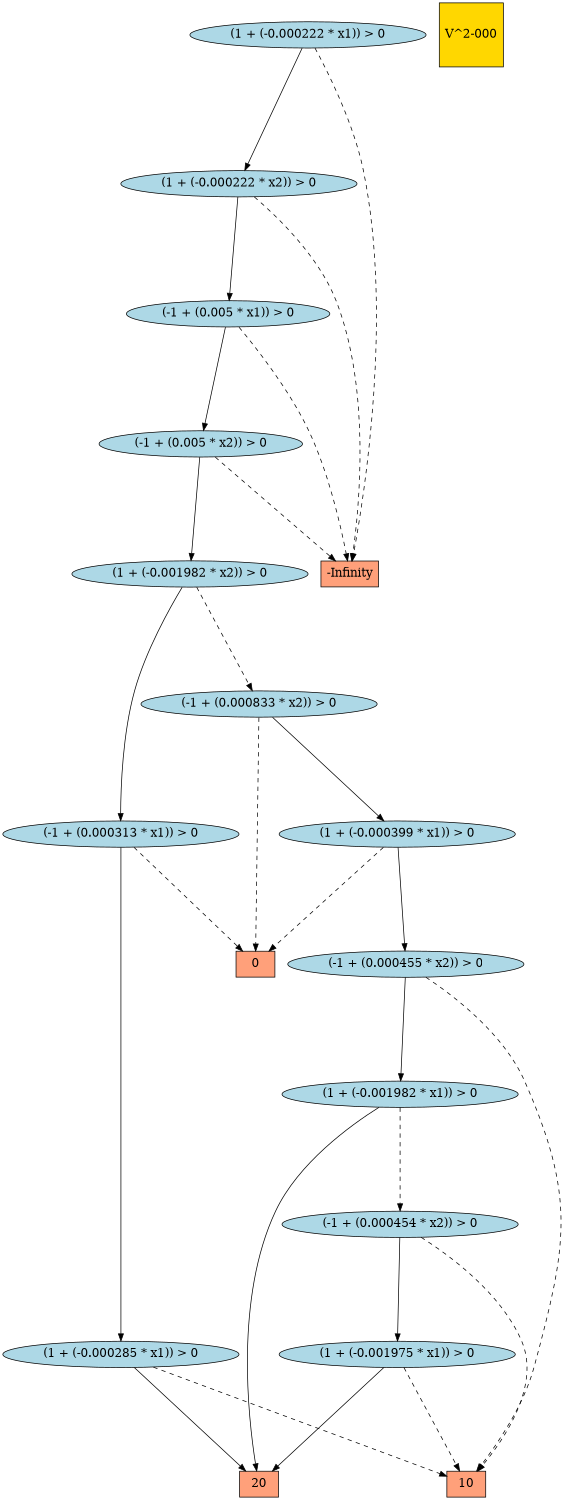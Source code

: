 digraph G { 
graph [ fontname = "Helvetica",fontsize="16",ratio = "auto",
        size="7.5,10",ranksep="2.00" ];
node [fontsize="16"];
"8531" [label="(-1 + (0.000455 * x2)) > 0",fillcolor=lightblue,color=black,shape=ellipse,style=filled];
"8530" [label="(1 + (-0.001982 * x1)) > 0",fillcolor=lightblue,color=black,shape=ellipse,style=filled];
"8533" [label="(-1 + (0.000833 * x2)) > 0",fillcolor=lightblue,color=black,shape=ellipse,style=filled];
"8532" [label="(1 + (-0.000399 * x1)) > 0",fillcolor=lightblue,color=black,shape=ellipse,style=filled];
"6154" [label="(-1 + (0.000313 * x1)) > 0",fillcolor=lightblue,color=black,shape=ellipse,style=filled];
"207" [label="20",fillcolor=lightsalmon,color=black,shape=box,style=filled];
"14015" [label="(1 + (-0.000222 * x1)) > 0",fillcolor=lightblue,color=black,shape=ellipse,style=filled];
"168" [label="10",fillcolor=lightsalmon,color=black,shape=box,style=filled];
"14014" [label="(1 + (-0.000222 * x2)) > 0",fillcolor=lightblue,color=black,shape=ellipse,style=filled];
"6069" [label="(1 + (-0.000285 * x1)) > 0",fillcolor=lightblue,color=black,shape=ellipse,style=filled];
"14012" [label="(-1 + (0.005 * x2)) > 0",fillcolor=lightblue,color=black,shape=ellipse,style=filled];
"14013" [label="(-1 + (0.005 * x1)) > 0",fillcolor=lightblue,color=black,shape=ellipse,style=filled];
"8457" [label="(-1 + (0.000454 * x2)) > 0",fillcolor=lightblue,color=black,shape=ellipse,style=filled];
"8456" [label="(1 + (-0.001975 * x1)) > 0",fillcolor=lightblue,color=black,shape=ellipse,style=filled];
"1" [label="0",fillcolor=lightsalmon,color=black,shape=box,style=filled];
"14011" [label="(1 + (-0.001982 * x2)) > 0",fillcolor=lightblue,color=black,shape=ellipse,style=filled];
"4" [label="-Infinity",fillcolor=lightsalmon,color=black,shape=box,style=filled];
"_temp_" [label="V^2-000",fillcolor=gold1,color=black,shape=square,style=filled];
"8531" -> "8530" [color=black,style=solid];
"8531" -> "168" [color=black,style=dashed];
"8530" -> "8457" [color=black,style=dashed];
"8530" -> "207" [color=black,style=solid];
"8533" -> "1" [color=black,style=dashed];
"8533" -> "8532" [color=black,style=solid];
"8532" -> "8531" [color=black,style=solid];
"8532" -> "1" [color=black,style=dashed];
"6154" -> "6069" [color=black,style=solid];
"6154" -> "1" [color=black,style=dashed];
"14015" -> "4" [color=black,style=dashed];
"14015" -> "14014" [color=black,style=solid];
"14014" -> "14013" [color=black,style=solid];
"14014" -> "4" [color=black,style=dashed];
"6069" -> "207" [color=black,style=solid];
"6069" -> "168" [color=black,style=dashed];
"14012" -> "14011" [color=black,style=solid];
"14012" -> "4" [color=black,style=dashed];
"14013" -> "14012" [color=black,style=solid];
"14013" -> "4" [color=black,style=dashed];
"8457" -> "8456" [color=black,style=solid];
"8457" -> "168" [color=black,style=dashed];
"8456" -> "207" [color=black,style=solid];
"8456" -> "168" [color=black,style=dashed];
"14011" -> "8533" [color=black,style=dashed];
"14011" -> "6154" [color=black,style=solid];
}
